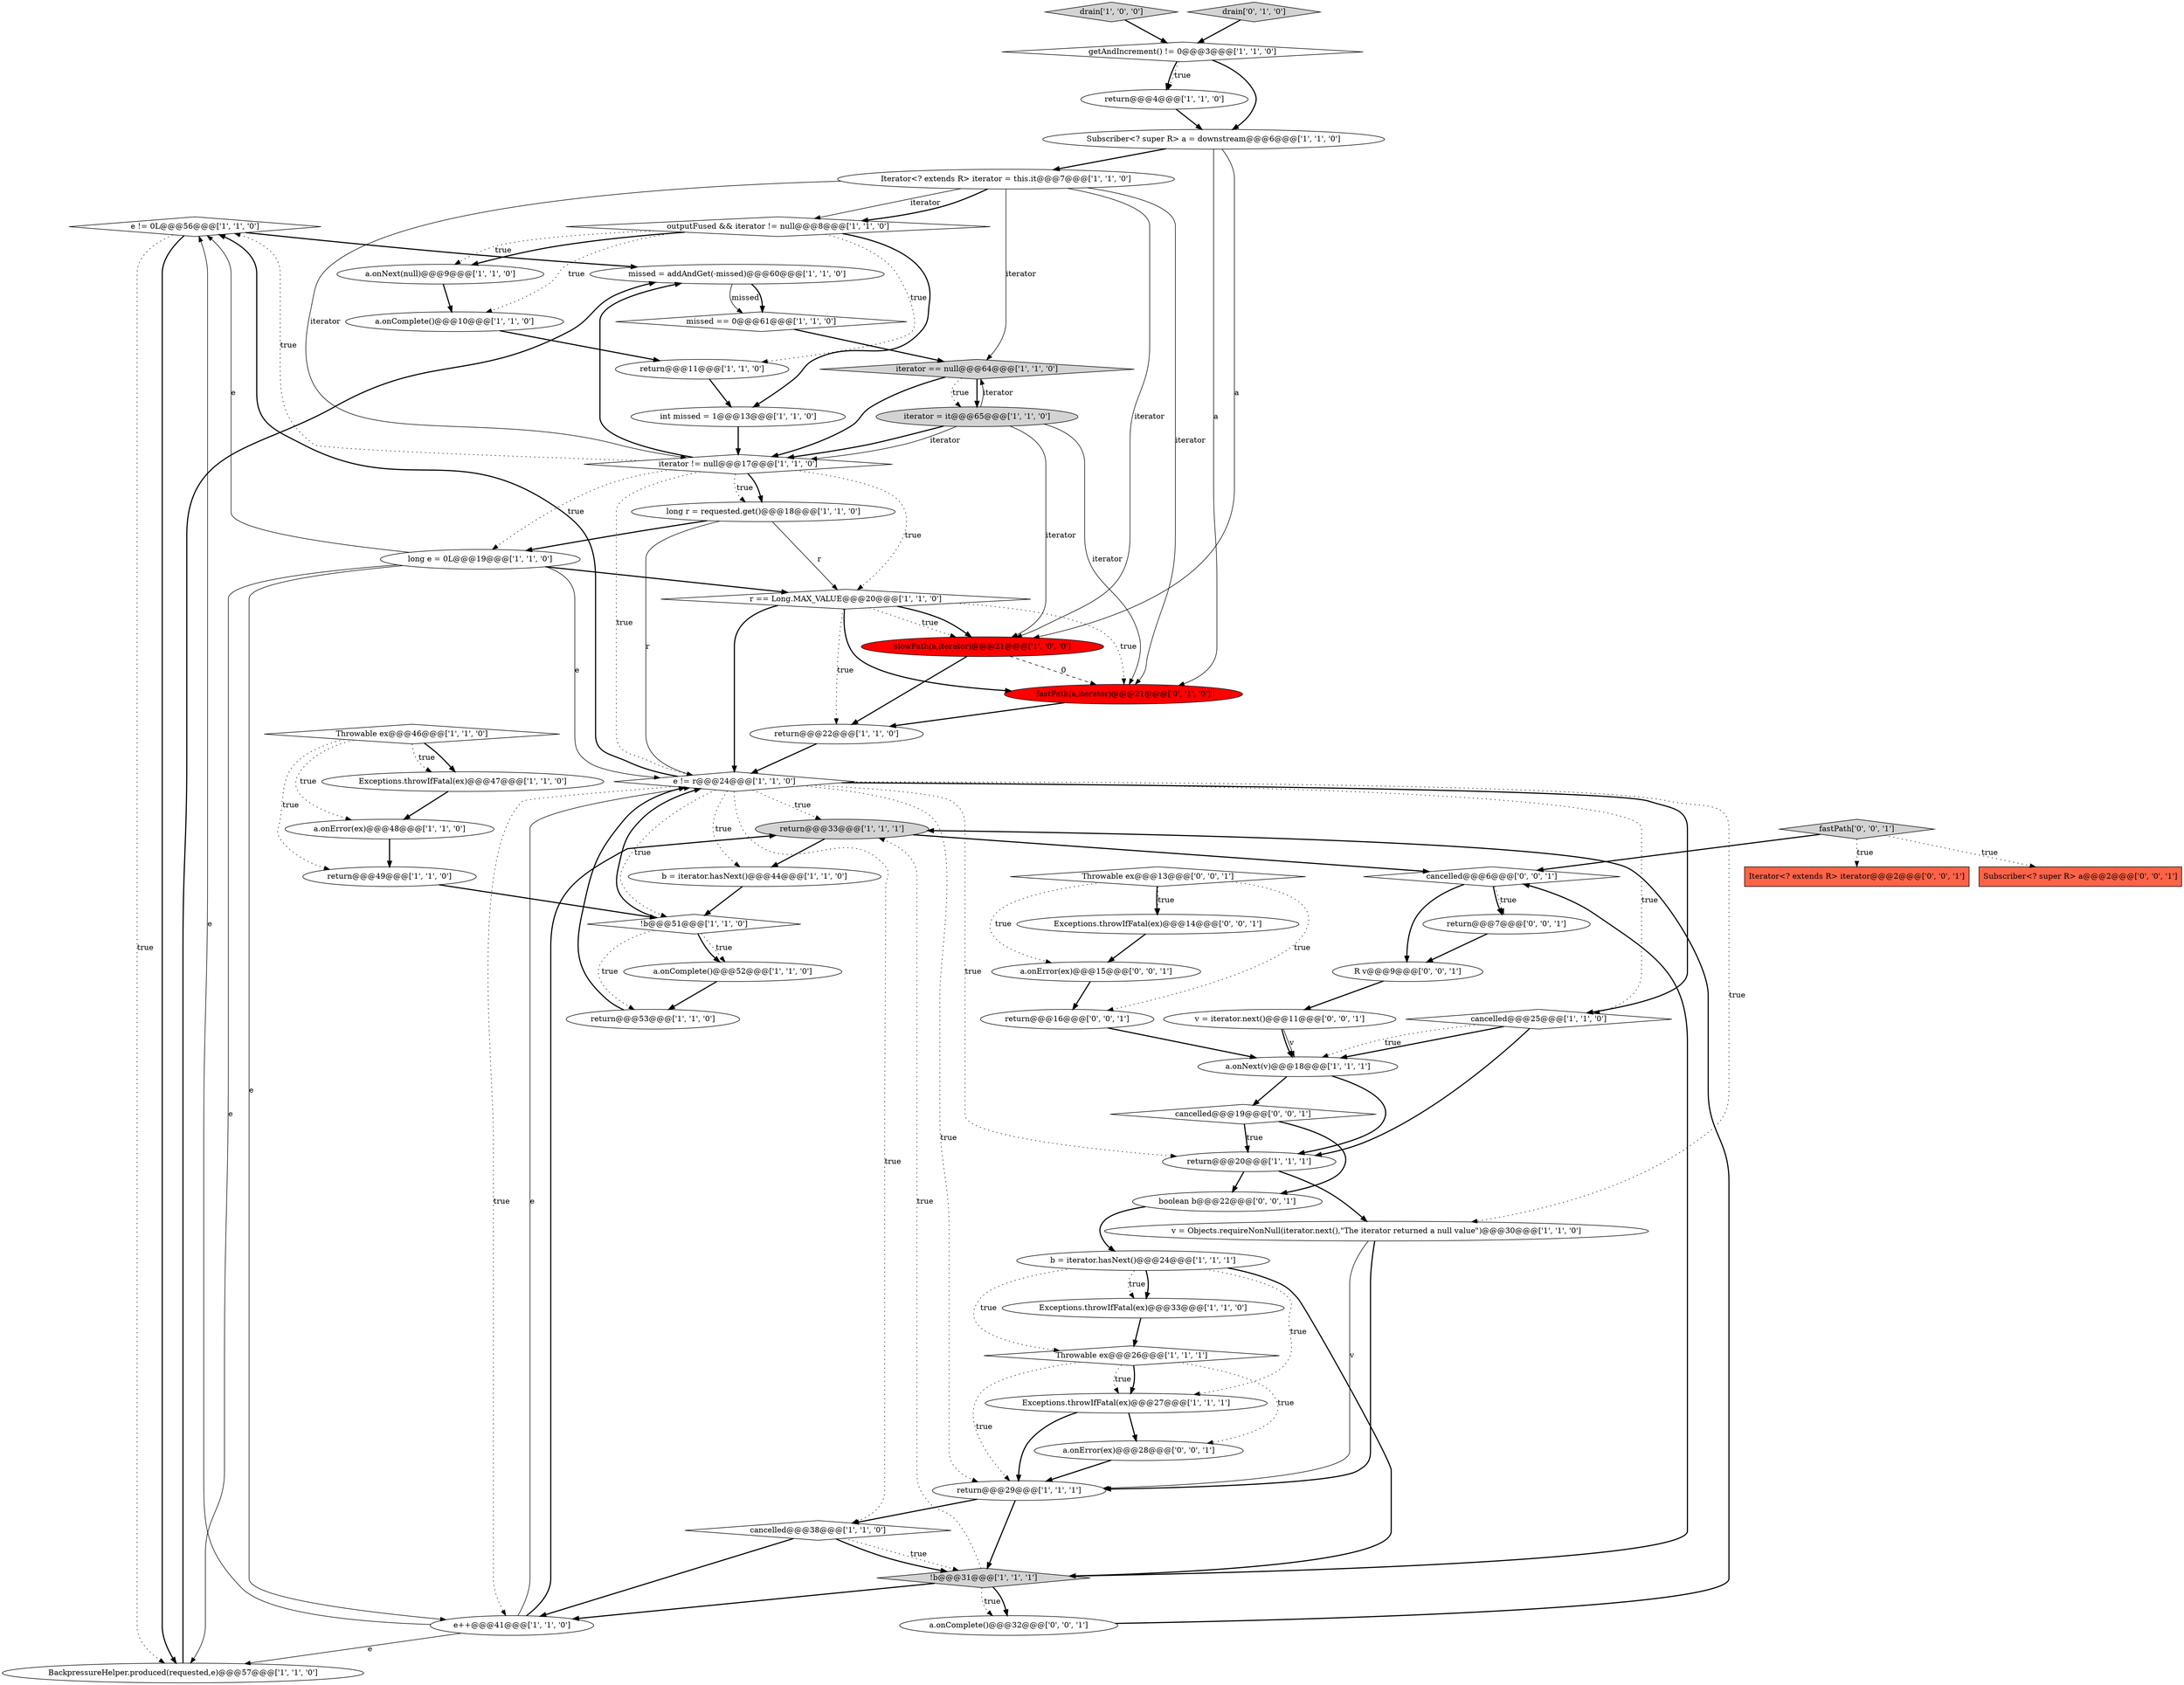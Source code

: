 digraph {
4 [style = filled, label = "e != 0L@@@56@@@['1', '1', '0']", fillcolor = white, shape = diamond image = "AAA0AAABBB1BBB"];
58 [style = filled, label = "Subscriber<? super R> a@@@2@@@['0', '0', '1']", fillcolor = tomato, shape = box image = "AAA0AAABBB3BBB"];
33 [style = filled, label = "v = Objects.requireNonNull(iterator.next(),\"The iterator returned a null value\")@@@30@@@['1', '1', '0']", fillcolor = white, shape = ellipse image = "AAA0AAABBB1BBB"];
54 [style = filled, label = "cancelled@@@19@@@['0', '0', '1']", fillcolor = white, shape = diamond image = "AAA0AAABBB3BBB"];
39 [style = filled, label = "e++@@@41@@@['1', '1', '0']", fillcolor = white, shape = ellipse image = "AAA0AAABBB1BBB"];
49 [style = filled, label = "Iterator<? extends R> iterator@@@2@@@['0', '0', '1']", fillcolor = tomato, shape = box image = "AAA0AAABBB3BBB"];
11 [style = filled, label = "a.onNext(null)@@@9@@@['1', '1', '0']", fillcolor = white, shape = ellipse image = "AAA0AAABBB1BBB"];
29 [style = filled, label = "iterator = it@@@65@@@['1', '1', '0']", fillcolor = lightgray, shape = ellipse image = "AAA0AAABBB1BBB"];
53 [style = filled, label = "cancelled@@@6@@@['0', '0', '1']", fillcolor = white, shape = diamond image = "AAA0AAABBB3BBB"];
27 [style = filled, label = "e != r@@@24@@@['1', '1', '0']", fillcolor = white, shape = diamond image = "AAA0AAABBB1BBB"];
57 [style = filled, label = "fastPath['0', '0', '1']", fillcolor = lightgray, shape = diamond image = "AAA0AAABBB3BBB"];
44 [style = filled, label = "fastPath(a,iterator)@@@21@@@['0', '1', '0']", fillcolor = red, shape = ellipse image = "AAA1AAABBB2BBB"];
16 [style = filled, label = "cancelled@@@25@@@['1', '1', '0']", fillcolor = white, shape = diamond image = "AAA0AAABBB1BBB"];
41 [style = filled, label = "return@@@22@@@['1', '1', '0']", fillcolor = white, shape = ellipse image = "AAA0AAABBB1BBB"];
30 [style = filled, label = "Exceptions.throwIfFatal(ex)@@@33@@@['1', '1', '0']", fillcolor = white, shape = ellipse image = "AAA0AAABBB1BBB"];
56 [style = filled, label = "return@@@7@@@['0', '0', '1']", fillcolor = white, shape = ellipse image = "AAA0AAABBB3BBB"];
9 [style = filled, label = "long e = 0L@@@19@@@['1', '1', '0']", fillcolor = white, shape = ellipse image = "AAA0AAABBB1BBB"];
32 [style = filled, label = "Exceptions.throwIfFatal(ex)@@@47@@@['1', '1', '0']", fillcolor = white, shape = ellipse image = "AAA0AAABBB1BBB"];
13 [style = filled, label = "iterator == null@@@64@@@['1', '1', '0']", fillcolor = lightgray, shape = diamond image = "AAA0AAABBB1BBB"];
20 [style = filled, label = "return@@@4@@@['1', '1', '0']", fillcolor = white, shape = ellipse image = "AAA0AAABBB1BBB"];
15 [style = filled, label = "int missed = 1@@@13@@@['1', '1', '0']", fillcolor = white, shape = ellipse image = "AAA0AAABBB1BBB"];
26 [style = filled, label = "Throwable ex@@@46@@@['1', '1', '0']", fillcolor = white, shape = diamond image = "AAA0AAABBB1BBB"];
14 [style = filled, label = "getAndIncrement() != 0@@@3@@@['1', '1', '0']", fillcolor = white, shape = diamond image = "AAA0AAABBB1BBB"];
23 [style = filled, label = "missed = addAndGet(-missed)@@@60@@@['1', '1', '0']", fillcolor = white, shape = ellipse image = "AAA0AAABBB1BBB"];
48 [style = filled, label = "v = iterator.next()@@@11@@@['0', '0', '1']", fillcolor = white, shape = ellipse image = "AAA0AAABBB3BBB"];
6 [style = filled, label = "long r = requested.get()@@@18@@@['1', '1', '0']", fillcolor = white, shape = ellipse image = "AAA0AAABBB1BBB"];
40 [style = filled, label = "missed == 0@@@61@@@['1', '1', '0']", fillcolor = white, shape = diamond image = "AAA0AAABBB1BBB"];
31 [style = filled, label = "BackpressureHelper.produced(requested,e)@@@57@@@['1', '1', '0']", fillcolor = white, shape = ellipse image = "AAA0AAABBB1BBB"];
37 [style = filled, label = "!b@@@31@@@['1', '1', '1']", fillcolor = lightgray, shape = diamond image = "AAA0AAABBB1BBB"];
12 [style = filled, label = "outputFused && iterator != null@@@8@@@['1', '1', '0']", fillcolor = white, shape = diamond image = "AAA0AAABBB1BBB"];
47 [style = filled, label = "a.onError(ex)@@@15@@@['0', '0', '1']", fillcolor = white, shape = ellipse image = "AAA0AAABBB3BBB"];
55 [style = filled, label = "boolean b@@@22@@@['0', '0', '1']", fillcolor = white, shape = ellipse image = "AAA0AAABBB3BBB"];
17 [style = filled, label = "Exceptions.throwIfFatal(ex)@@@27@@@['1', '1', '1']", fillcolor = white, shape = ellipse image = "AAA0AAABBB1BBB"];
1 [style = filled, label = "b = iterator.hasNext()@@@44@@@['1', '1', '0']", fillcolor = white, shape = ellipse image = "AAA0AAABBB1BBB"];
59 [style = filled, label = "a.onComplete()@@@32@@@['0', '0', '1']", fillcolor = white, shape = ellipse image = "AAA0AAABBB3BBB"];
2 [style = filled, label = "Subscriber<? super R> a = downstream@@@6@@@['1', '1', '0']", fillcolor = white, shape = ellipse image = "AAA0AAABBB1BBB"];
50 [style = filled, label = "a.onError(ex)@@@28@@@['0', '0', '1']", fillcolor = white, shape = ellipse image = "AAA0AAABBB3BBB"];
46 [style = filled, label = "Exceptions.throwIfFatal(ex)@@@14@@@['0', '0', '1']", fillcolor = white, shape = ellipse image = "AAA0AAABBB3BBB"];
28 [style = filled, label = "!b@@@51@@@['1', '1', '0']", fillcolor = white, shape = diamond image = "AAA0AAABBB1BBB"];
38 [style = filled, label = "Throwable ex@@@26@@@['1', '1', '1']", fillcolor = white, shape = diamond image = "AAA0AAABBB1BBB"];
3 [style = filled, label = "return@@@29@@@['1', '1', '1']", fillcolor = white, shape = ellipse image = "AAA0AAABBB1BBB"];
60 [style = filled, label = "return@@@16@@@['0', '0', '1']", fillcolor = white, shape = ellipse image = "AAA0AAABBB3BBB"];
42 [style = filled, label = "a.onComplete()@@@10@@@['1', '1', '0']", fillcolor = white, shape = ellipse image = "AAA0AAABBB1BBB"];
10 [style = filled, label = "a.onComplete()@@@52@@@['1', '1', '0']", fillcolor = white, shape = ellipse image = "AAA0AAABBB1BBB"];
21 [style = filled, label = "cancelled@@@38@@@['1', '1', '0']", fillcolor = white, shape = diamond image = "AAA0AAABBB1BBB"];
19 [style = filled, label = "return@@@11@@@['1', '1', '0']", fillcolor = white, shape = ellipse image = "AAA0AAABBB1BBB"];
18 [style = filled, label = "a.onError(ex)@@@48@@@['1', '1', '0']", fillcolor = white, shape = ellipse image = "AAA0AAABBB1BBB"];
51 [style = filled, label = "R v@@@9@@@['0', '0', '1']", fillcolor = white, shape = ellipse image = "AAA0AAABBB3BBB"];
7 [style = filled, label = "return@@@20@@@['1', '1', '1']", fillcolor = white, shape = ellipse image = "AAA0AAABBB1BBB"];
34 [style = filled, label = "return@@@49@@@['1', '1', '0']", fillcolor = white, shape = ellipse image = "AAA0AAABBB1BBB"];
0 [style = filled, label = "return@@@33@@@['1', '1', '1']", fillcolor = lightgray, shape = ellipse image = "AAA0AAABBB1BBB"];
5 [style = filled, label = "r == Long.MAX_VALUE@@@20@@@['1', '1', '0']", fillcolor = white, shape = diamond image = "AAA0AAABBB1BBB"];
52 [style = filled, label = "Throwable ex@@@13@@@['0', '0', '1']", fillcolor = white, shape = diamond image = "AAA0AAABBB3BBB"];
24 [style = filled, label = "return@@@53@@@['1', '1', '0']", fillcolor = white, shape = ellipse image = "AAA0AAABBB1BBB"];
35 [style = filled, label = "drain['1', '0', '0']", fillcolor = lightgray, shape = diamond image = "AAA0AAABBB1BBB"];
43 [style = filled, label = "slowPath(a,iterator)@@@21@@@['1', '0', '0']", fillcolor = red, shape = ellipse image = "AAA1AAABBB1BBB"];
45 [style = filled, label = "drain['0', '1', '0']", fillcolor = lightgray, shape = diamond image = "AAA0AAABBB2BBB"];
25 [style = filled, label = "iterator != null@@@17@@@['1', '1', '0']", fillcolor = white, shape = diamond image = "AAA0AAABBB1BBB"];
36 [style = filled, label = "a.onNext(v)@@@18@@@['1', '1', '1']", fillcolor = white, shape = ellipse image = "AAA0AAABBB1BBB"];
22 [style = filled, label = "b = iterator.hasNext()@@@24@@@['1', '1', '1']", fillcolor = white, shape = ellipse image = "AAA0AAABBB1BBB"];
8 [style = filled, label = "Iterator<? extends R> iterator = this.it@@@7@@@['1', '1', '0']", fillcolor = white, shape = ellipse image = "AAA0AAABBB1BBB"];
54->55 [style = bold, label=""];
27->1 [style = dotted, label="true"];
8->44 [style = solid, label="iterator"];
15->25 [style = bold, label=""];
22->37 [style = bold, label=""];
27->33 [style = dotted, label="true"];
10->24 [style = bold, label=""];
25->4 [style = dotted, label="true"];
16->7 [style = bold, label=""];
54->7 [style = dotted, label="true"];
12->42 [style = dotted, label="true"];
25->6 [style = bold, label=""];
40->13 [style = bold, label=""];
22->30 [style = bold, label=""];
0->53 [style = bold, label=""];
37->53 [style = bold, label=""];
5->43 [style = dotted, label="true"];
1->28 [style = bold, label=""];
51->48 [style = bold, label=""];
8->12 [style = solid, label="iterator"];
22->38 [style = dotted, label="true"];
52->46 [style = dotted, label="true"];
6->27 [style = solid, label="r"];
9->5 [style = bold, label=""];
2->43 [style = solid, label="a"];
21->37 [style = dotted, label="true"];
32->18 [style = bold, label=""];
19->15 [style = bold, label=""];
47->60 [style = bold, label=""];
24->27 [style = bold, label=""];
5->44 [style = dotted, label="true"];
42->19 [style = bold, label=""];
14->20 [style = bold, label=""];
13->25 [style = bold, label=""];
23->40 [style = solid, label="missed"];
28->10 [style = dotted, label="true"];
26->32 [style = bold, label=""];
33->3 [style = bold, label=""];
2->44 [style = solid, label="a"];
29->25 [style = solid, label="iterator"];
12->11 [style = bold, label=""];
29->44 [style = solid, label="iterator"];
50->3 [style = bold, label=""];
27->21 [style = dotted, label="true"];
27->16 [style = bold, label=""];
7->55 [style = bold, label=""];
12->11 [style = dotted, label="true"];
56->51 [style = bold, label=""];
7->33 [style = bold, label=""];
25->5 [style = dotted, label="true"];
21->37 [style = bold, label=""];
45->14 [style = bold, label=""];
28->24 [style = dotted, label="true"];
12->19 [style = dotted, label="true"];
26->32 [style = dotted, label="true"];
13->29 [style = dotted, label="true"];
44->41 [style = bold, label=""];
25->6 [style = dotted, label="true"];
39->31 [style = solid, label="e"];
26->18 [style = dotted, label="true"];
57->49 [style = dotted, label="true"];
53->56 [style = bold, label=""];
38->50 [style = dotted, label="true"];
38->17 [style = bold, label=""];
39->4 [style = solid, label="e"];
57->53 [style = bold, label=""];
4->23 [style = bold, label=""];
8->25 [style = solid, label="iterator"];
9->4 [style = solid, label="e"];
16->36 [style = bold, label=""];
9->39 [style = solid, label="e"];
54->7 [style = bold, label=""];
41->27 [style = bold, label=""];
27->39 [style = dotted, label="true"];
52->46 [style = bold, label=""];
3->37 [style = bold, label=""];
5->41 [style = dotted, label="true"];
18->34 [style = bold, label=""];
16->36 [style = dotted, label="true"];
39->27 [style = solid, label="e"];
35->14 [style = bold, label=""];
8->13 [style = solid, label="iterator"];
34->28 [style = bold, label=""];
4->31 [style = bold, label=""];
57->58 [style = dotted, label="true"];
9->31 [style = solid, label="e"];
17->50 [style = bold, label=""];
21->39 [style = bold, label=""];
4->31 [style = dotted, label="true"];
5->44 [style = bold, label=""];
37->59 [style = dotted, label="true"];
53->56 [style = dotted, label="true"];
37->0 [style = dotted, label="true"];
0->1 [style = bold, label=""];
60->36 [style = bold, label=""];
52->60 [style = dotted, label="true"];
29->43 [style = solid, label="iterator"];
17->3 [style = bold, label=""];
6->5 [style = solid, label="r"];
43->41 [style = bold, label=""];
3->21 [style = bold, label=""];
14->2 [style = bold, label=""];
52->47 [style = dotted, label="true"];
37->39 [style = bold, label=""];
8->12 [style = bold, label=""];
27->16 [style = dotted, label="true"];
30->38 [style = bold, label=""];
31->23 [style = bold, label=""];
28->10 [style = bold, label=""];
48->36 [style = bold, label=""];
53->51 [style = bold, label=""];
25->23 [style = bold, label=""];
26->34 [style = dotted, label="true"];
9->27 [style = solid, label="e"];
12->15 [style = bold, label=""];
29->25 [style = bold, label=""];
11->42 [style = bold, label=""];
48->36 [style = solid, label="v"];
46->47 [style = bold, label=""];
43->44 [style = dashed, label="0"];
55->22 [style = bold, label=""];
27->3 [style = dotted, label="true"];
20->2 [style = bold, label=""];
5->43 [style = bold, label=""];
14->20 [style = dotted, label="true"];
27->28 [style = dotted, label="true"];
27->4 [style = bold, label=""];
38->3 [style = dotted, label="true"];
13->29 [style = bold, label=""];
8->43 [style = solid, label="iterator"];
39->0 [style = bold, label=""];
25->9 [style = dotted, label="true"];
27->7 [style = dotted, label="true"];
27->0 [style = dotted, label="true"];
36->7 [style = bold, label=""];
23->40 [style = bold, label=""];
38->17 [style = dotted, label="true"];
37->59 [style = bold, label=""];
29->13 [style = solid, label="iterator"];
33->3 [style = solid, label="v"];
22->17 [style = dotted, label="true"];
59->0 [style = bold, label=""];
5->27 [style = bold, label=""];
28->27 [style = bold, label=""];
36->54 [style = bold, label=""];
22->30 [style = dotted, label="true"];
6->9 [style = bold, label=""];
25->27 [style = dotted, label="true"];
2->8 [style = bold, label=""];
}

